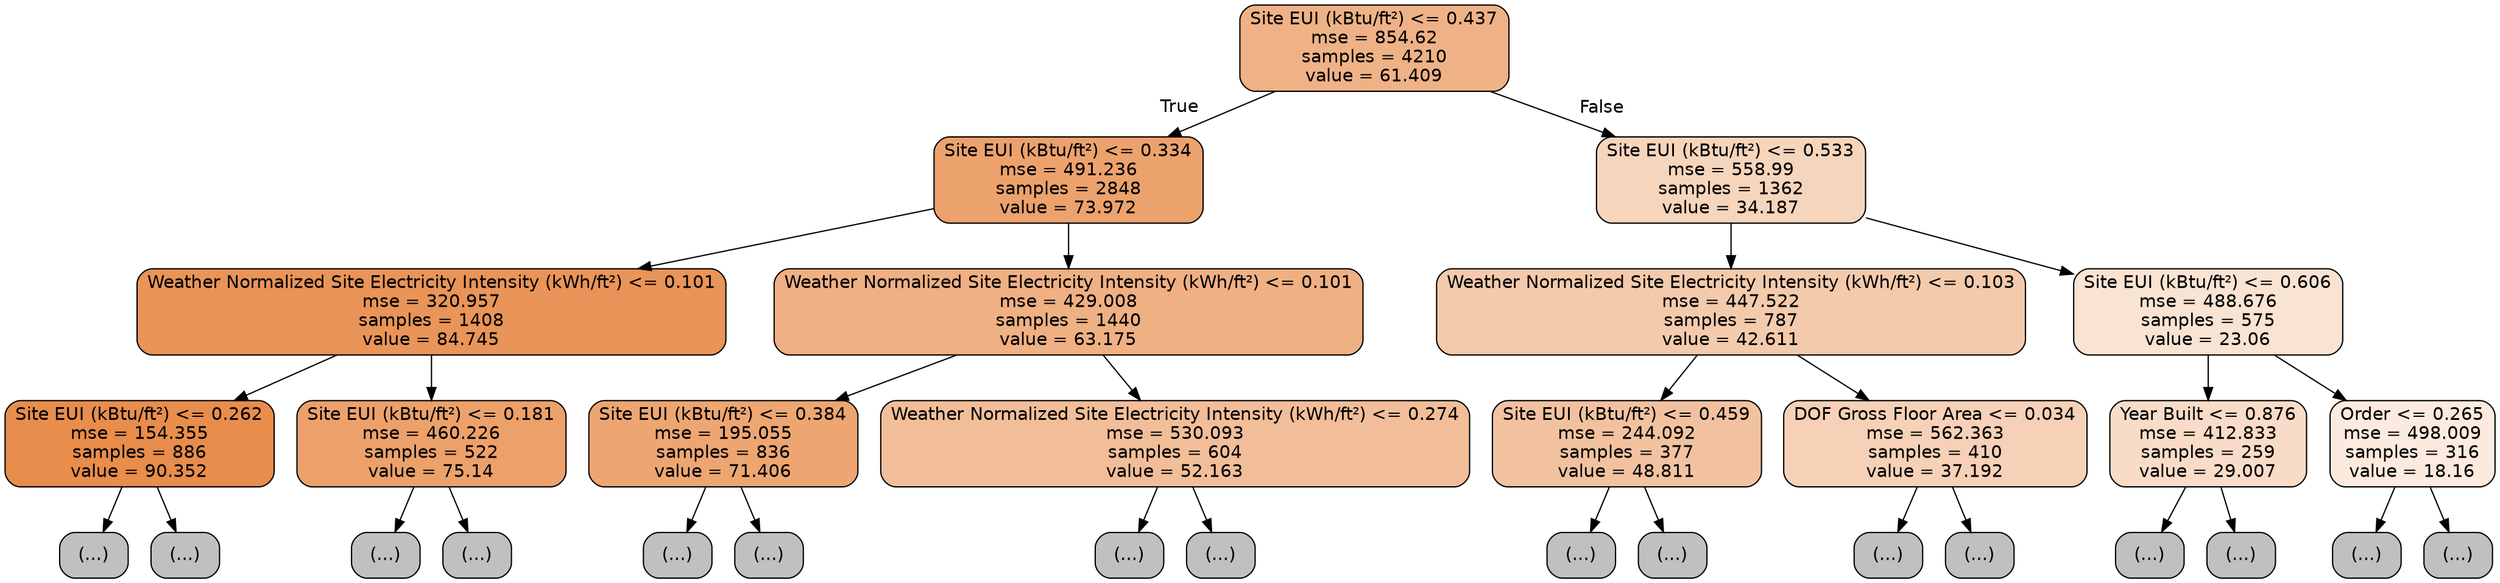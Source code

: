 digraph Tree {
node [shape=box, style="filled, rounded", color="black", fontname=helvetica] ;
edge [fontname=helvetica] ;
0 [label="Site EUI (kBtu/ft²) <= 0.437\nmse = 854.62\nsamples = 4210\nvalue = 61.409", fillcolor="#efb286"] ;
1 [label="Site EUI (kBtu/ft²) <= 0.334\nmse = 491.236\nsamples = 2848\nvalue = 73.972", fillcolor="#eca26d"] ;
0 -> 1 [labeldistance=2.5, labelangle=45, headlabel="True"] ;
2 [label="Weather Normalized Site Electricity Intensity (kWh/ft²) <= 0.101\nmse = 320.957\nsamples = 1408\nvalue = 84.745", fillcolor="#e99458"] ;
1 -> 2 ;
3 [label="Site EUI (kBtu/ft²) <= 0.262\nmse = 154.355\nsamples = 886\nvalue = 90.352", fillcolor="#e88d4c"] ;
2 -> 3 ;
4 [label="(...)", fillcolor="#C0C0C0"] ;
3 -> 4 ;
47 [label="(...)", fillcolor="#C0C0C0"] ;
3 -> 47 ;
92 [label="Site EUI (kBtu/ft²) <= 0.181\nmse = 460.226\nsamples = 522\nvalue = 75.14", fillcolor="#eca16b"] ;
2 -> 92 ;
93 [label="(...)", fillcolor="#C0C0C0"] ;
92 -> 93 ;
112 [label="(...)", fillcolor="#C0C0C0"] ;
92 -> 112 ;
189 [label="Weather Normalized Site Electricity Intensity (kWh/ft²) <= 0.101\nmse = 429.008\nsamples = 1440\nvalue = 63.175", fillcolor="#efb083"] ;
1 -> 189 ;
190 [label="Site EUI (kBtu/ft²) <= 0.384\nmse = 195.055\nsamples = 836\nvalue = 71.406", fillcolor="#eda672"] ;
189 -> 190 ;
191 [label="(...)", fillcolor="#C0C0C0"] ;
190 -> 191 ;
234 [label="(...)", fillcolor="#C0C0C0"] ;
190 -> 234 ;
277 [label="Weather Normalized Site Electricity Intensity (kWh/ft²) <= 0.274\nmse = 530.093\nsamples = 604\nvalue = 52.163", fillcolor="#f2be99"] ;
189 -> 277 ;
278 [label="(...)", fillcolor="#C0C0C0"] ;
277 -> 278 ;
353 [label="(...)", fillcolor="#C0C0C0"] ;
277 -> 353 ;
384 [label="Site EUI (kBtu/ft²) <= 0.533\nmse = 558.99\nsamples = 1362\nvalue = 34.187", fillcolor="#f6d5bd"] ;
0 -> 384 [labeldistance=2.5, labelangle=-45, headlabel="False"] ;
385 [label="Weather Normalized Site Electricity Intensity (kWh/ft²) <= 0.103\nmse = 447.522\nsamples = 787\nvalue = 42.611", fillcolor="#f4caac"] ;
384 -> 385 ;
386 [label="Site EUI (kBtu/ft²) <= 0.459\nmse = 244.092\nsamples = 377\nvalue = 48.811", fillcolor="#f2c2a0"] ;
385 -> 386 ;
387 [label="(...)", fillcolor="#C0C0C0"] ;
386 -> 387 ;
418 [label="(...)", fillcolor="#C0C0C0"] ;
386 -> 418 ;
461 [label="DOF Gross Floor Area <= 0.034\nmse = 562.363\nsamples = 410\nvalue = 37.192", fillcolor="#f6d1b7"] ;
385 -> 461 ;
462 [label="(...)", fillcolor="#C0C0C0"] ;
461 -> 462 ;
515 [label="(...)", fillcolor="#C0C0C0"] ;
461 -> 515 ;
532 [label="Site EUI (kBtu/ft²) <= 0.606\nmse = 488.676\nsamples = 575\nvalue = 23.06", fillcolor="#f9e3d3"] ;
384 -> 532 ;
533 [label="Year Built <= 0.876\nmse = 412.833\nsamples = 259\nvalue = 29.007", fillcolor="#f8dcc8"] ;
532 -> 533 ;
534 [label="(...)", fillcolor="#C0C0C0"] ;
533 -> 534 ;
587 [label="(...)", fillcolor="#C0C0C0"] ;
533 -> 587 ;
606 [label="Order <= 0.265\nmse = 498.009\nsamples = 316\nvalue = 18.16", fillcolor="#fbeadd"] ;
532 -> 606 ;
607 [label="(...)", fillcolor="#C0C0C0"] ;
606 -> 607 ;
640 [label="(...)", fillcolor="#C0C0C0"] ;
606 -> 640 ;
}